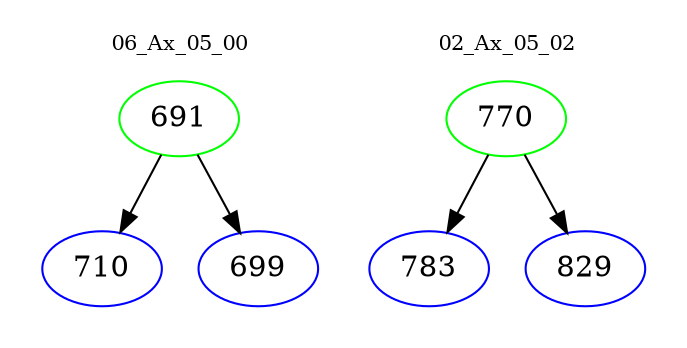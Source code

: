 digraph{
subgraph cluster_0 {
color = white
label = "06_Ax_05_00";
fontsize=10;
T0_691 [label="691", color="green"]
T0_691 -> T0_710 [color="black"]
T0_710 [label="710", color="blue"]
T0_691 -> T0_699 [color="black"]
T0_699 [label="699", color="blue"]
}
subgraph cluster_1 {
color = white
label = "02_Ax_05_02";
fontsize=10;
T1_770 [label="770", color="green"]
T1_770 -> T1_783 [color="black"]
T1_783 [label="783", color="blue"]
T1_770 -> T1_829 [color="black"]
T1_829 [label="829", color="blue"]
}
}
